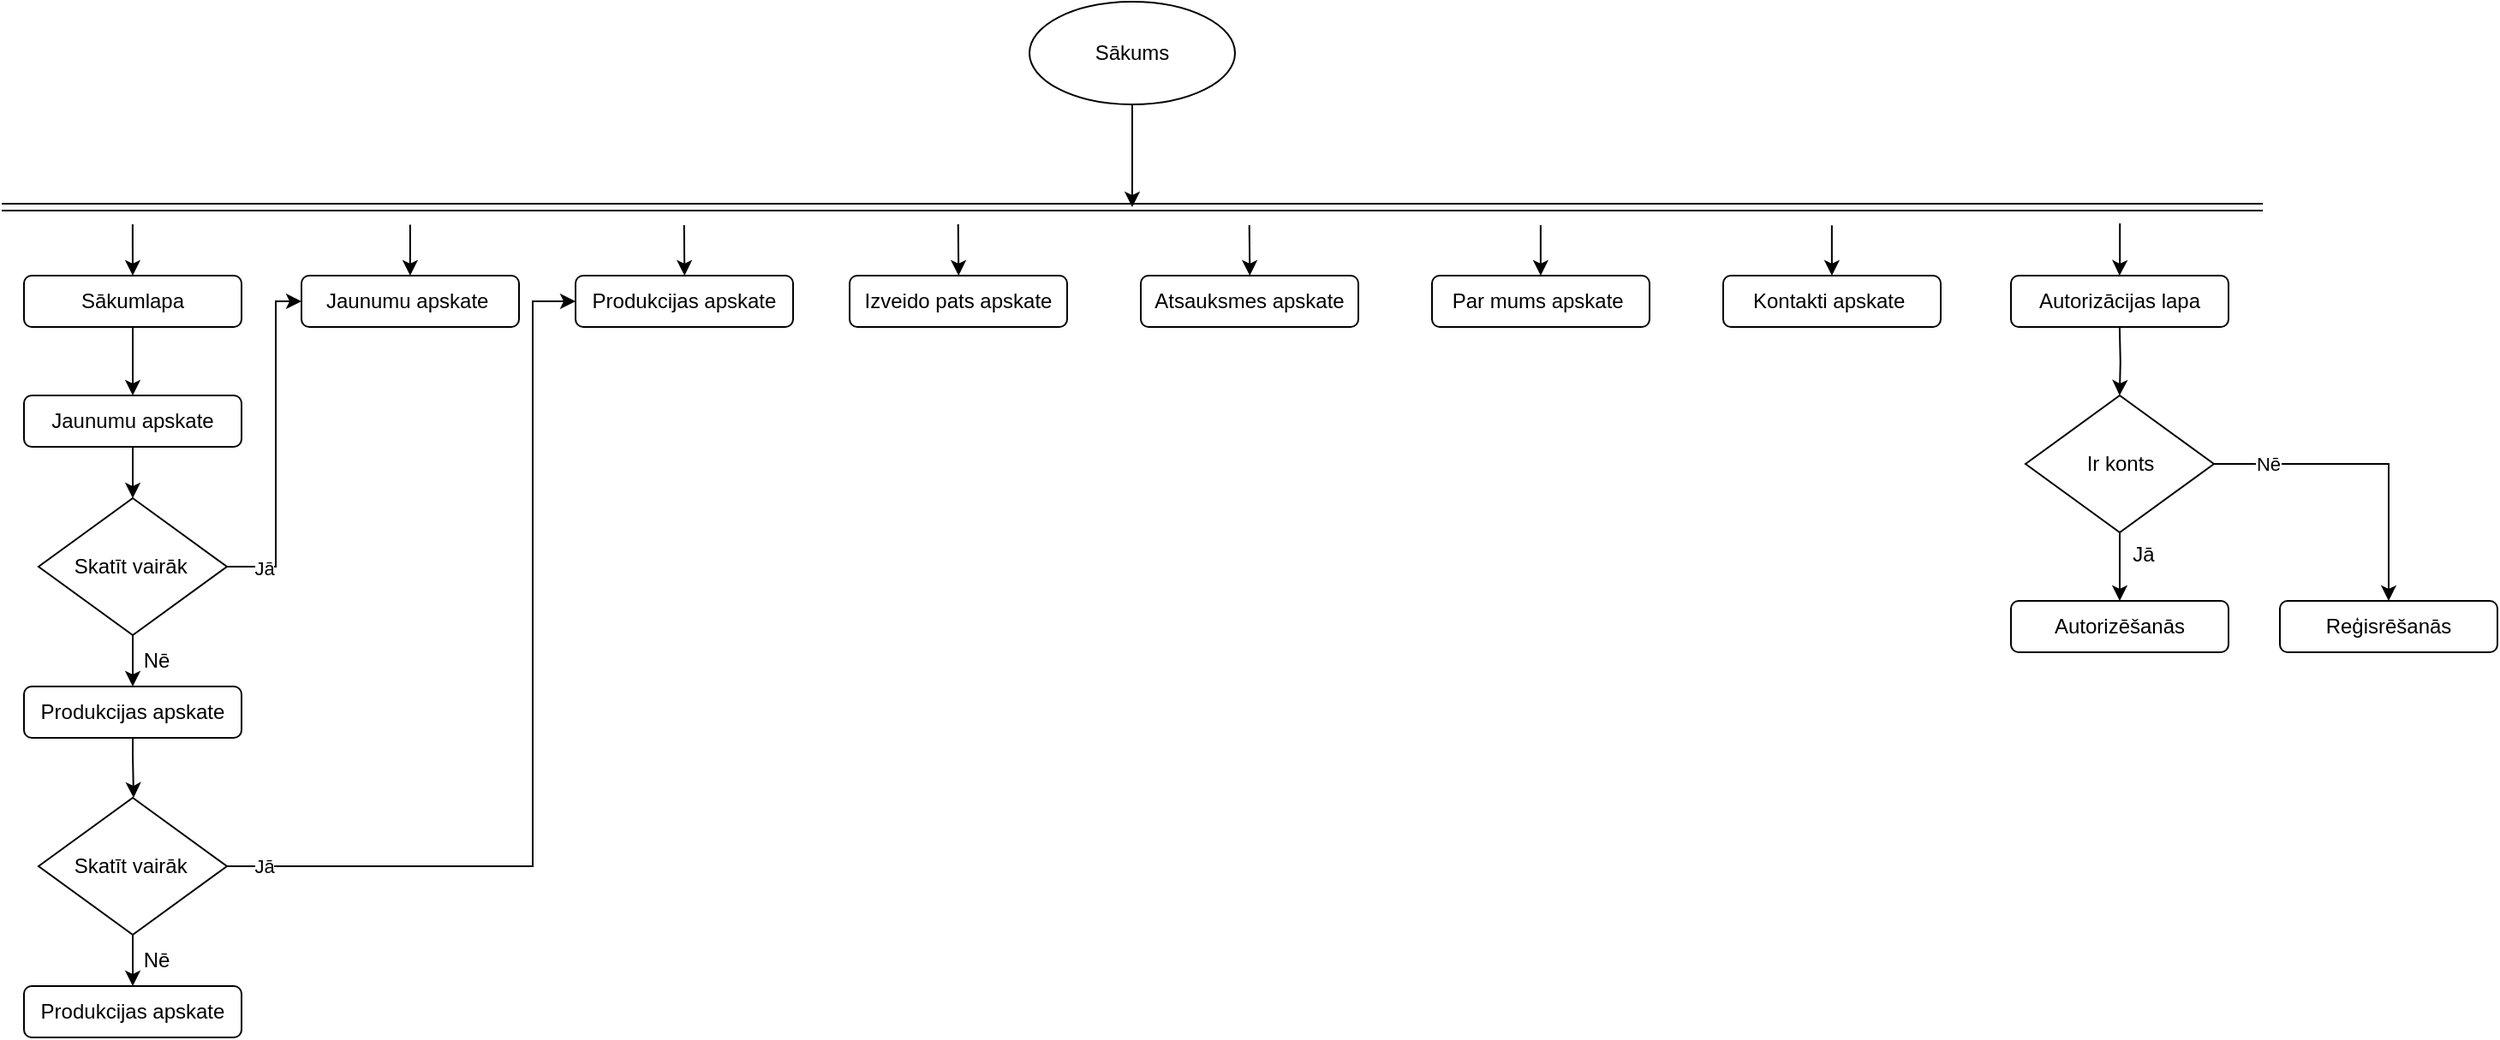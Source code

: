 <mxfile version="26.0.16">
  <diagram name="Page-1" id="Fu7vQey6b7b9IEnISFIh">
    <mxGraphModel dx="2055" dy="1131" grid="1" gridSize="10" guides="1" tooltips="1" connect="1" arrows="1" fold="1" page="1" pageScale="1" pageWidth="827" pageHeight="1169" math="0" shadow="0">
      <root>
        <mxCell id="0" />
        <mxCell id="1" parent="0" />
        <mxCell id="OwwZIWe60FuZfEsH7cmh-1" value="" style="endArrow=none;html=1;rounded=0;shape=link;" edge="1" parent="1">
          <mxGeometry width="50" height="50" relative="1" as="geometry">
            <mxPoint x="-240" y="240" as="sourcePoint" />
            <mxPoint x="1080" y="240" as="targetPoint" />
          </mxGeometry>
        </mxCell>
        <mxCell id="OwwZIWe60FuZfEsH7cmh-3" style="edgeStyle=orthogonalEdgeStyle;rounded=0;orthogonalLoop=1;jettySize=auto;html=1;" edge="1" parent="1" source="OwwZIWe60FuZfEsH7cmh-2">
          <mxGeometry relative="1" as="geometry">
            <mxPoint x="420" y="240" as="targetPoint" />
          </mxGeometry>
        </mxCell>
        <mxCell id="OwwZIWe60FuZfEsH7cmh-2" value="Sākums" style="ellipse;whiteSpace=wrap;html=1;" vertex="1" parent="1">
          <mxGeometry x="360" y="120" width="120" height="60" as="geometry" />
        </mxCell>
        <mxCell id="OwwZIWe60FuZfEsH7cmh-16" style="edgeStyle=orthogonalEdgeStyle;rounded=0;orthogonalLoop=1;jettySize=auto;html=1;entryX=0.5;entryY=0;entryDx=0;entryDy=0;" edge="1" parent="1" source="OwwZIWe60FuZfEsH7cmh-4" target="OwwZIWe60FuZfEsH7cmh-13">
          <mxGeometry relative="1" as="geometry" />
        </mxCell>
        <mxCell id="OwwZIWe60FuZfEsH7cmh-4" value="Sākumlapa" style="rounded=1;whiteSpace=wrap;html=1;" vertex="1" parent="1">
          <mxGeometry x="-227" y="280" width="127" height="30" as="geometry" />
        </mxCell>
        <mxCell id="OwwZIWe60FuZfEsH7cmh-5" value="Jaunumu apskate&amp;nbsp;" style="rounded=1;whiteSpace=wrap;html=1;" vertex="1" parent="1">
          <mxGeometry x="-65" y="280" width="127" height="30" as="geometry" />
        </mxCell>
        <mxCell id="OwwZIWe60FuZfEsH7cmh-6" value="Produkcijas apskate" style="rounded=1;whiteSpace=wrap;html=1;" vertex="1" parent="1">
          <mxGeometry x="95" y="280" width="127" height="30" as="geometry" />
        </mxCell>
        <mxCell id="OwwZIWe60FuZfEsH7cmh-7" value="Izveido pats apskate" style="rounded=1;whiteSpace=wrap;html=1;" vertex="1" parent="1">
          <mxGeometry x="255" y="280" width="127" height="30" as="geometry" />
        </mxCell>
        <mxCell id="OwwZIWe60FuZfEsH7cmh-8" value="Atsauksmes apskate" style="rounded=1;whiteSpace=wrap;html=1;" vertex="1" parent="1">
          <mxGeometry x="425" y="280" width="127" height="30" as="geometry" />
        </mxCell>
        <mxCell id="OwwZIWe60FuZfEsH7cmh-9" value="Par mums apskate&amp;nbsp;" style="rounded=1;whiteSpace=wrap;html=1;" vertex="1" parent="1">
          <mxGeometry x="595" y="280" width="127" height="30" as="geometry" />
        </mxCell>
        <mxCell id="OwwZIWe60FuZfEsH7cmh-10" value="Kontakti apskate&amp;nbsp;" style="rounded=1;whiteSpace=wrap;html=1;" vertex="1" parent="1">
          <mxGeometry x="765" y="280" width="127" height="30" as="geometry" />
        </mxCell>
        <mxCell id="OwwZIWe60FuZfEsH7cmh-36" style="edgeStyle=orthogonalEdgeStyle;rounded=0;orthogonalLoop=1;jettySize=auto;html=1;entryX=0.5;entryY=0;entryDx=0;entryDy=0;" edge="1" parent="1">
          <mxGeometry relative="1" as="geometry">
            <mxPoint x="996.44" y="310" as="sourcePoint" />
            <mxPoint x="996.44" y="350" as="targetPoint" />
          </mxGeometry>
        </mxCell>
        <mxCell id="OwwZIWe60FuZfEsH7cmh-11" value="Autorizācijas lapa" style="rounded=1;whiteSpace=wrap;html=1;" vertex="1" parent="1">
          <mxGeometry x="933" y="280" width="127" height="30" as="geometry" />
        </mxCell>
        <mxCell id="OwwZIWe60FuZfEsH7cmh-17" style="edgeStyle=orthogonalEdgeStyle;rounded=0;orthogonalLoop=1;jettySize=auto;html=1;entryX=0.5;entryY=0;entryDx=0;entryDy=0;" edge="1" parent="1" source="OwwZIWe60FuZfEsH7cmh-13" target="OwwZIWe60FuZfEsH7cmh-14">
          <mxGeometry relative="1" as="geometry" />
        </mxCell>
        <mxCell id="OwwZIWe60FuZfEsH7cmh-13" value="Jaunumu apskate" style="rounded=1;whiteSpace=wrap;html=1;" vertex="1" parent="1">
          <mxGeometry x="-227" y="350" width="127" height="30" as="geometry" />
        </mxCell>
        <mxCell id="OwwZIWe60FuZfEsH7cmh-15" style="edgeStyle=orthogonalEdgeStyle;rounded=0;orthogonalLoop=1;jettySize=auto;html=1;entryX=0;entryY=0.5;entryDx=0;entryDy=0;" edge="1" parent="1" target="OwwZIWe60FuZfEsH7cmh-5">
          <mxGeometry relative="1" as="geometry">
            <mxPoint x="-130.0" y="445" as="sourcePoint" />
            <mxPoint x="-81.547" y="284.99" as="targetPoint" />
            <Array as="points">
              <mxPoint x="-130" y="450" />
              <mxPoint x="-80" y="450" />
              <mxPoint x="-80" y="295" />
            </Array>
          </mxGeometry>
        </mxCell>
        <mxCell id="OwwZIWe60FuZfEsH7cmh-21" value="Jā" style="edgeLabel;html=1;align=center;verticalAlign=middle;resizable=0;points=[];" vertex="1" connectable="0" parent="OwwZIWe60FuZfEsH7cmh-15">
          <mxGeometry x="-0.577" y="-1" relative="1" as="geometry">
            <mxPoint as="offset" />
          </mxGeometry>
        </mxCell>
        <mxCell id="OwwZIWe60FuZfEsH7cmh-20" value="" style="edgeStyle=orthogonalEdgeStyle;rounded=0;orthogonalLoop=1;jettySize=auto;html=1;" edge="1" parent="1" source="OwwZIWe60FuZfEsH7cmh-14" target="OwwZIWe60FuZfEsH7cmh-19">
          <mxGeometry relative="1" as="geometry" />
        </mxCell>
        <mxCell id="OwwZIWe60FuZfEsH7cmh-14" value="Skatīt vairāk&amp;nbsp;" style="rhombus;whiteSpace=wrap;html=1;" vertex="1" parent="1">
          <mxGeometry x="-218.5" y="410" width="110" height="80" as="geometry" />
        </mxCell>
        <mxCell id="OwwZIWe60FuZfEsH7cmh-18" value="" style="endArrow=classic;html=1;rounded=0;entryX=0.528;entryY=0;entryDx=0;entryDy=0;entryPerimeter=0;" edge="1" parent="1">
          <mxGeometry width="50" height="50" relative="1" as="geometry">
            <mxPoint x="-163.57" y="250" as="sourcePoint" />
            <mxPoint x="-163.514" y="280" as="targetPoint" />
          </mxGeometry>
        </mxCell>
        <mxCell id="OwwZIWe60FuZfEsH7cmh-27" value="" style="edgeStyle=orthogonalEdgeStyle;rounded=0;orthogonalLoop=1;jettySize=auto;html=1;entryX=0.5;entryY=0;entryDx=0;entryDy=0;" edge="1" parent="1" source="OwwZIWe60FuZfEsH7cmh-19" target="OwwZIWe60FuZfEsH7cmh-24">
          <mxGeometry relative="1" as="geometry">
            <Array as="points">
              <mxPoint x="-164" y="560" />
              <mxPoint x="-163" y="560" />
              <mxPoint x="-163" y="585" />
            </Array>
          </mxGeometry>
        </mxCell>
        <mxCell id="OwwZIWe60FuZfEsH7cmh-19" value="Produkcijas apskate" style="rounded=1;whiteSpace=wrap;html=1;" vertex="1" parent="1">
          <mxGeometry x="-227" y="520" width="127" height="30" as="geometry" />
        </mxCell>
        <mxCell id="OwwZIWe60FuZfEsH7cmh-22" value="Nē" style="text;html=1;align=center;verticalAlign=middle;resizable=0;points=[];autosize=1;strokeColor=none;fillColor=none;" vertex="1" parent="1">
          <mxGeometry x="-170" y="490" width="40" height="30" as="geometry" />
        </mxCell>
        <mxCell id="OwwZIWe60FuZfEsH7cmh-23" value="" style="edgeStyle=orthogonalEdgeStyle;rounded=0;orthogonalLoop=1;jettySize=auto;html=1;" edge="1" parent="1" source="OwwZIWe60FuZfEsH7cmh-24" target="OwwZIWe60FuZfEsH7cmh-25">
          <mxGeometry relative="1" as="geometry" />
        </mxCell>
        <mxCell id="OwwZIWe60FuZfEsH7cmh-28" style="edgeStyle=orthogonalEdgeStyle;rounded=0;orthogonalLoop=1;jettySize=auto;html=1;entryX=0;entryY=0.5;entryDx=0;entryDy=0;" edge="1" parent="1" source="OwwZIWe60FuZfEsH7cmh-24" target="OwwZIWe60FuZfEsH7cmh-6">
          <mxGeometry relative="1" as="geometry">
            <Array as="points">
              <mxPoint x="70" y="625" />
              <mxPoint x="70" y="295" />
            </Array>
          </mxGeometry>
        </mxCell>
        <mxCell id="OwwZIWe60FuZfEsH7cmh-29" value="Jā" style="edgeLabel;html=1;align=center;verticalAlign=middle;resizable=0;points=[];" vertex="1" connectable="0" parent="OwwZIWe60FuZfEsH7cmh-28">
          <mxGeometry x="-0.92" relative="1" as="geometry">
            <mxPoint as="offset" />
          </mxGeometry>
        </mxCell>
        <mxCell id="OwwZIWe60FuZfEsH7cmh-24" value="Skatīt vairāk&amp;nbsp;" style="rhombus;whiteSpace=wrap;html=1;" vertex="1" parent="1">
          <mxGeometry x="-218.5" y="585" width="110" height="80" as="geometry" />
        </mxCell>
        <mxCell id="OwwZIWe60FuZfEsH7cmh-25" value="Produkcijas apskate" style="rounded=1;whiteSpace=wrap;html=1;" vertex="1" parent="1">
          <mxGeometry x="-227" y="695" width="127" height="30" as="geometry" />
        </mxCell>
        <mxCell id="OwwZIWe60FuZfEsH7cmh-26" value="Nē" style="text;html=1;align=center;verticalAlign=middle;resizable=0;points=[];autosize=1;strokeColor=none;fillColor=none;" vertex="1" parent="1">
          <mxGeometry x="-170" y="665" width="40" height="30" as="geometry" />
        </mxCell>
        <mxCell id="OwwZIWe60FuZfEsH7cmh-34" style="edgeStyle=orthogonalEdgeStyle;rounded=0;orthogonalLoop=1;jettySize=auto;html=1;entryX=0.5;entryY=0;entryDx=0;entryDy=0;" edge="1" parent="1" source="OwwZIWe60FuZfEsH7cmh-31" target="OwwZIWe60FuZfEsH7cmh-32">
          <mxGeometry relative="1" as="geometry" />
        </mxCell>
        <mxCell id="OwwZIWe60FuZfEsH7cmh-35" style="edgeStyle=orthogonalEdgeStyle;rounded=0;orthogonalLoop=1;jettySize=auto;html=1;entryX=0.5;entryY=0;entryDx=0;entryDy=0;" edge="1" parent="1" source="OwwZIWe60FuZfEsH7cmh-31" target="OwwZIWe60FuZfEsH7cmh-33">
          <mxGeometry relative="1" as="geometry" />
        </mxCell>
        <mxCell id="OwwZIWe60FuZfEsH7cmh-37" value="Nē" style="edgeLabel;html=1;align=center;verticalAlign=middle;resizable=0;points=[];" vertex="1" connectable="0" parent="OwwZIWe60FuZfEsH7cmh-35">
          <mxGeometry x="-0.66" relative="1" as="geometry">
            <mxPoint as="offset" />
          </mxGeometry>
        </mxCell>
        <mxCell id="OwwZIWe60FuZfEsH7cmh-31" value="Ir konts" style="rhombus;whiteSpace=wrap;html=1;" vertex="1" parent="1">
          <mxGeometry x="941.5" y="350" width="110" height="80" as="geometry" />
        </mxCell>
        <mxCell id="OwwZIWe60FuZfEsH7cmh-32" value="Autorizēšanās" style="rounded=1;whiteSpace=wrap;html=1;" vertex="1" parent="1">
          <mxGeometry x="933" y="470" width="127" height="30" as="geometry" />
        </mxCell>
        <mxCell id="OwwZIWe60FuZfEsH7cmh-33" value="Reģisrēšanās" style="rounded=1;whiteSpace=wrap;html=1;" vertex="1" parent="1">
          <mxGeometry x="1090" y="470" width="127" height="30" as="geometry" />
        </mxCell>
        <mxCell id="OwwZIWe60FuZfEsH7cmh-38" value="Jā" style="text;html=1;align=center;verticalAlign=middle;resizable=0;points=[];autosize=1;strokeColor=none;fillColor=none;" vertex="1" parent="1">
          <mxGeometry x="990" y="428" width="40" height="30" as="geometry" />
        </mxCell>
        <mxCell id="OwwZIWe60FuZfEsH7cmh-39" value="" style="endArrow=classic;html=1;rounded=0;entryX=0.512;entryY=-0.007;entryDx=0;entryDy=0;entryPerimeter=0;" edge="1" parent="1">
          <mxGeometry width="50" height="50" relative="1" as="geometry">
            <mxPoint x="-1.57" y="250.21" as="sourcePoint" />
            <mxPoint x="-1.546" y="280" as="targetPoint" />
          </mxGeometry>
        </mxCell>
        <mxCell id="OwwZIWe60FuZfEsH7cmh-40" value="" style="endArrow=classic;html=1;rounded=0;entryX=0.514;entryY=-0.015;entryDx=0;entryDy=0;entryPerimeter=0;" edge="1" parent="1">
          <mxGeometry width="50" height="50" relative="1" as="geometry">
            <mxPoint x="158.36" y="250.45" as="sourcePoint" />
            <mxPoint x="158.638" y="280" as="targetPoint" />
          </mxGeometry>
        </mxCell>
        <mxCell id="OwwZIWe60FuZfEsH7cmh-41" value="" style="endArrow=classic;html=1;rounded=0;entryX=0.514;entryY=0.001;entryDx=0;entryDy=0;entryPerimeter=0;" edge="1" parent="1">
          <mxGeometry width="50" height="50" relative="1" as="geometry">
            <mxPoint x="318.36" y="249.97" as="sourcePoint" />
            <mxPoint x="318.638" y="280.0" as="targetPoint" />
          </mxGeometry>
        </mxCell>
        <mxCell id="OwwZIWe60FuZfEsH7cmh-42" value="" style="endArrow=classic;html=1;rounded=0;entryX=0.514;entryY=-0.015;entryDx=0;entryDy=0;entryPerimeter=0;" edge="1" parent="1">
          <mxGeometry width="50" height="50" relative="1" as="geometry">
            <mxPoint x="488.36" y="250.45" as="sourcePoint" />
            <mxPoint x="488.638" y="280" as="targetPoint" />
          </mxGeometry>
        </mxCell>
        <mxCell id="OwwZIWe60FuZfEsH7cmh-43" value="" style="endArrow=classic;html=1;rounded=0;entryX=0.512;entryY=-0.015;entryDx=0;entryDy=0;entryPerimeter=0;" edge="1" parent="1">
          <mxGeometry width="50" height="50" relative="1" as="geometry">
            <mxPoint x="658.43" y="250.45" as="sourcePoint" />
            <mxPoint x="658.454" y="280" as="targetPoint" />
          </mxGeometry>
        </mxCell>
        <mxCell id="OwwZIWe60FuZfEsH7cmh-44" value="" style="endArrow=classic;html=1;rounded=0;entryX=0.512;entryY=-0.022;entryDx=0;entryDy=0;entryPerimeter=0;" edge="1" parent="1">
          <mxGeometry width="50" height="50" relative="1" as="geometry">
            <mxPoint x="828.43" y="250.66" as="sourcePoint" />
            <mxPoint x="828.454" y="280.0" as="targetPoint" />
          </mxGeometry>
        </mxCell>
        <mxCell id="OwwZIWe60FuZfEsH7cmh-45" value="" style="endArrow=classic;html=1;rounded=0;entryX=0.526;entryY=0.015;entryDx=0;entryDy=0;entryPerimeter=0;" edge="1" parent="1">
          <mxGeometry width="50" height="50" relative="1" as="geometry">
            <mxPoint x="996.6" y="249.55" as="sourcePoint" />
            <mxPoint x="996.402" y="280.0" as="targetPoint" />
            <Array as="points">
              <mxPoint x="996.6" y="269.55" />
            </Array>
          </mxGeometry>
        </mxCell>
      </root>
    </mxGraphModel>
  </diagram>
</mxfile>
